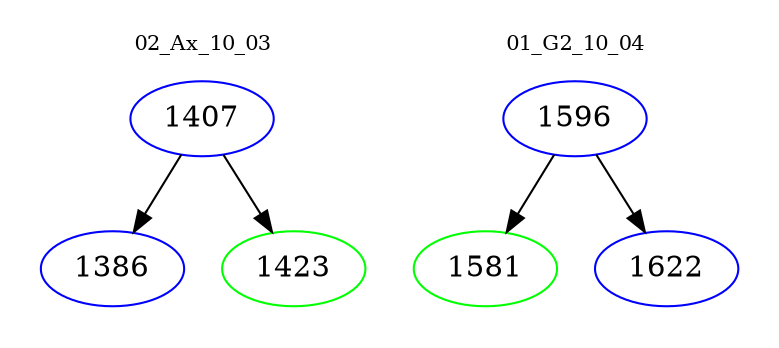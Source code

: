 digraph{
subgraph cluster_0 {
color = white
label = "02_Ax_10_03";
fontsize=10;
T0_1407 [label="1407", color="blue"]
T0_1407 -> T0_1386 [color="black"]
T0_1386 [label="1386", color="blue"]
T0_1407 -> T0_1423 [color="black"]
T0_1423 [label="1423", color="green"]
}
subgraph cluster_1 {
color = white
label = "01_G2_10_04";
fontsize=10;
T1_1596 [label="1596", color="blue"]
T1_1596 -> T1_1581 [color="black"]
T1_1581 [label="1581", color="green"]
T1_1596 -> T1_1622 [color="black"]
T1_1622 [label="1622", color="blue"]
}
}
